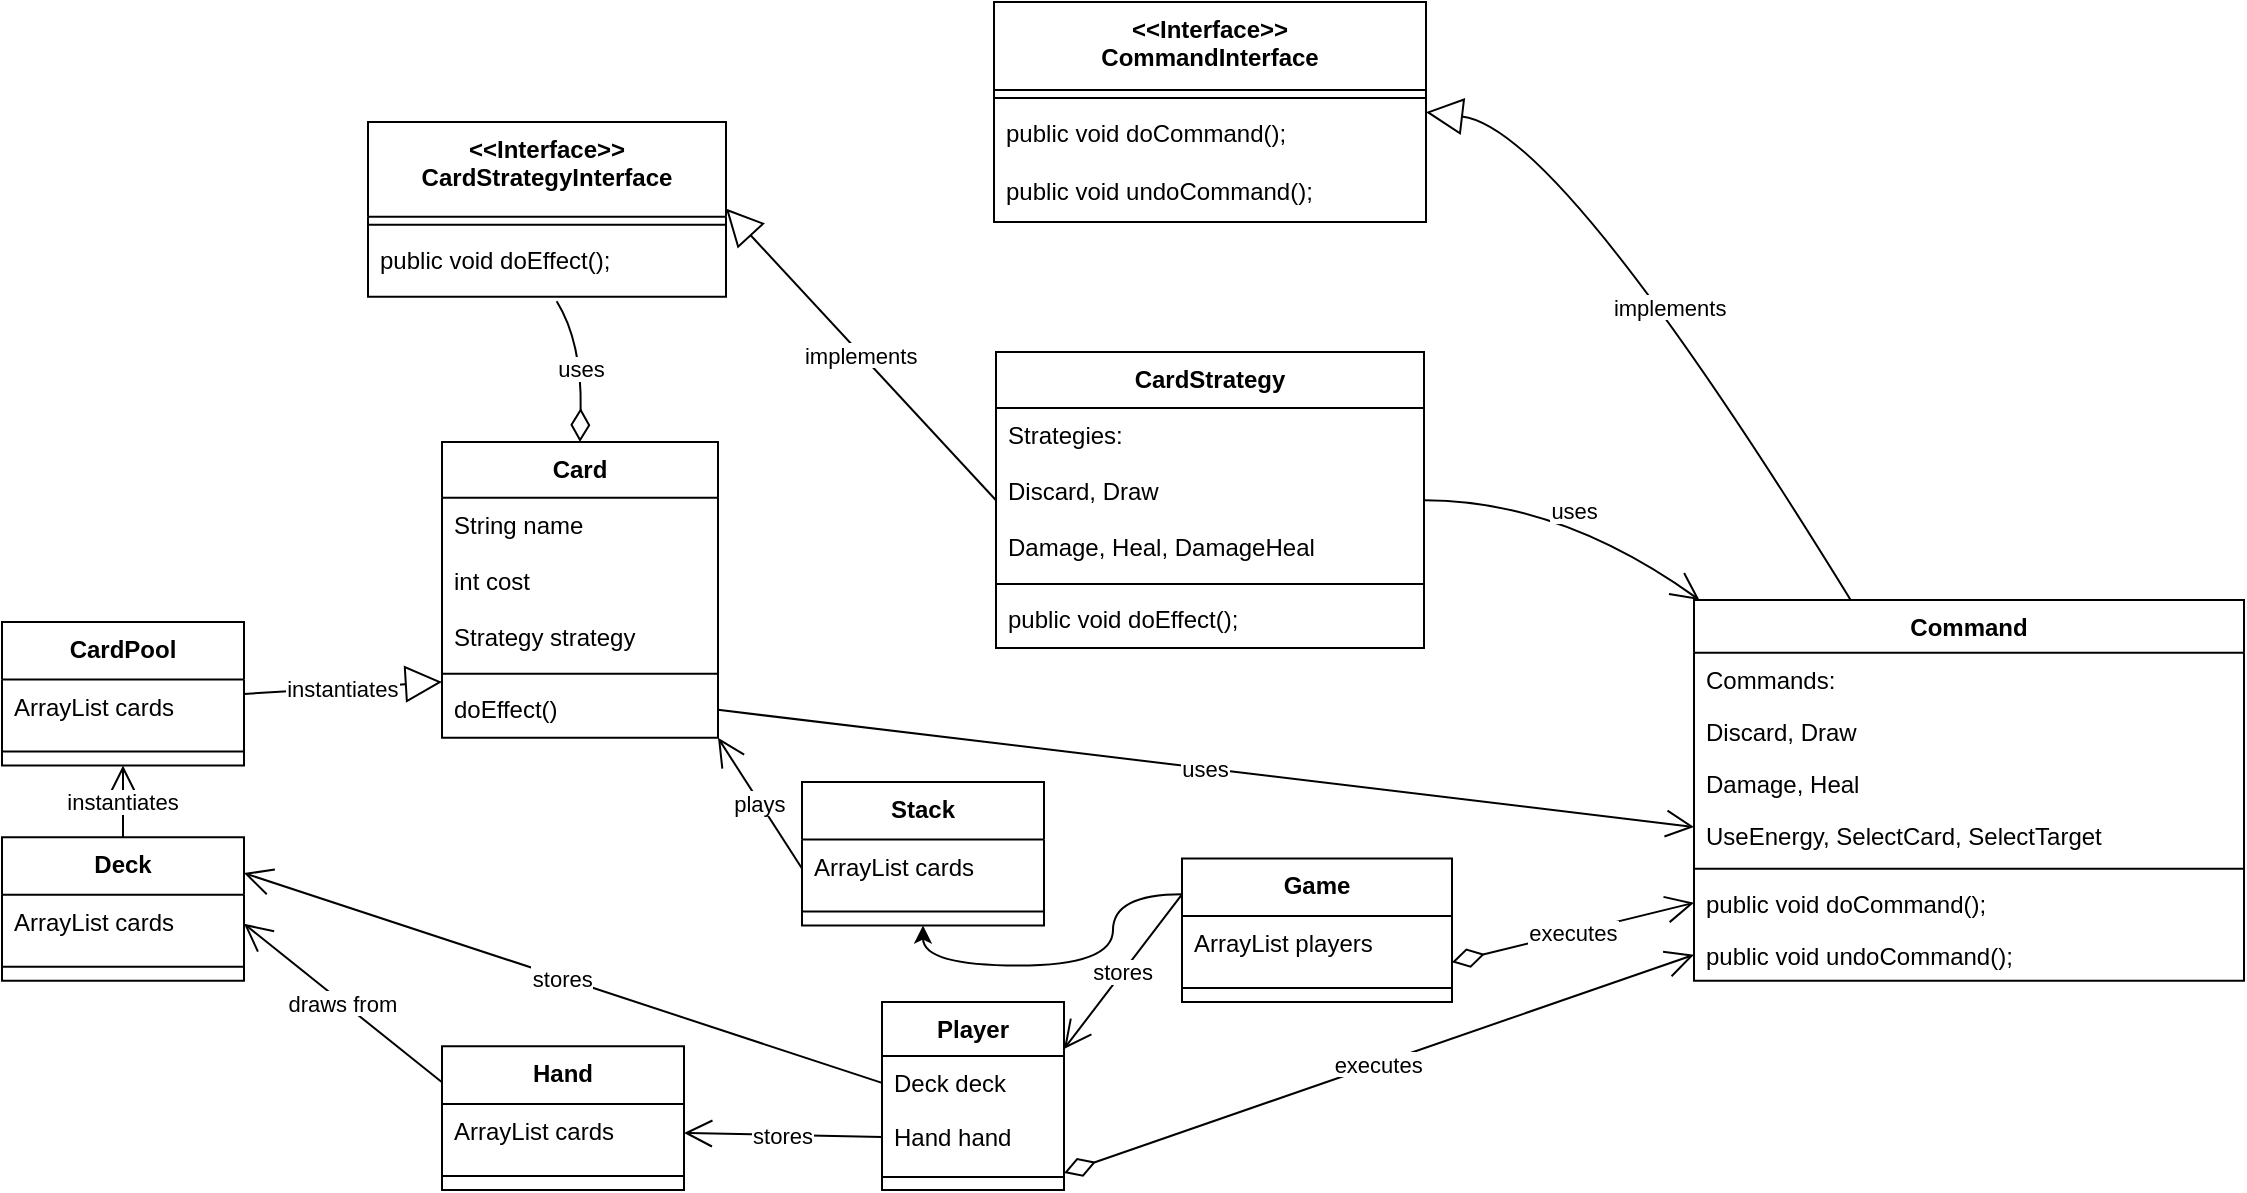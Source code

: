 <mxfile version="22.1.4" type="github">
  <diagram name="Page-1" id="F1FoJTrAIM6n6KeIMB_y">
    <mxGraphModel dx="385" dy="624" grid="1" gridSize="10" guides="1" tooltips="1" connect="1" arrows="1" fold="1" page="1" pageScale="1" pageWidth="850" pageHeight="1100" math="0" shadow="0">
      <root>
        <mxCell id="0" />
        <mxCell id="1" parent="0" />
        <mxCell id="YMwNeHdUEHDjdkbAeV3h-63" style="edgeStyle=orthogonalEdgeStyle;orthogonalLoop=1;jettySize=auto;html=1;exitX=0;exitY=0.25;exitDx=0;exitDy=0;entryX=0.5;entryY=1;entryDx=0;entryDy=0;curved=1;" edge="1" parent="1" source="YMwNeHdUEHDjdkbAeV3h-44" target="YMwNeHdUEHDjdkbAeV3h-28">
          <mxGeometry relative="1" as="geometry" />
        </mxCell>
        <mxCell id="YMwNeHdUEHDjdkbAeV3h-1" value="&lt;&lt;Interface&gt;&gt;&#xa;CommandInterface" style="swimlane;fontStyle=1;align=center;verticalAlign=top;childLayout=stackLayout;horizontal=1;startSize=43.95;horizontalStack=0;resizeParent=1;resizeParentMax=0;resizeLast=0;collapsible=0;marginBottom=0;" vertex="1" parent="1">
          <mxGeometry x="1726" y="20" width="216" height="109.95" as="geometry" />
        </mxCell>
        <mxCell id="YMwNeHdUEHDjdkbAeV3h-2" style="line;strokeWidth=1;fillColor=none;align=left;verticalAlign=middle;spacingTop=-1;spacingLeft=3;spacingRight=3;rotatable=0;labelPosition=right;points=[];portConstraint=eastwest;strokeColor=inherit;" vertex="1" parent="YMwNeHdUEHDjdkbAeV3h-1">
          <mxGeometry y="43.95" width="216" height="8" as="geometry" />
        </mxCell>
        <mxCell id="YMwNeHdUEHDjdkbAeV3h-3" value="public void doCommand();" style="text;strokeColor=none;fillColor=none;align=left;verticalAlign=top;spacingLeft=4;spacingRight=4;overflow=hidden;rotatable=0;points=[[0,0.5],[1,0.5]];portConstraint=eastwest;" vertex="1" parent="YMwNeHdUEHDjdkbAeV3h-1">
          <mxGeometry y="51.95" width="216" height="29" as="geometry" />
        </mxCell>
        <mxCell id="YMwNeHdUEHDjdkbAeV3h-4" value="public void undoCommand();" style="text;strokeColor=none;fillColor=none;align=left;verticalAlign=top;spacingLeft=4;spacingRight=4;overflow=hidden;rotatable=0;points=[[0,0.5],[1,0.5]];portConstraint=eastwest;" vertex="1" parent="YMwNeHdUEHDjdkbAeV3h-1">
          <mxGeometry y="80.95" width="216" height="29" as="geometry" />
        </mxCell>
        <mxCell id="YMwNeHdUEHDjdkbAeV3h-5" value="Command" style="swimlane;fontStyle=1;align=center;verticalAlign=top;childLayout=stackLayout;horizontal=1;startSize=26.39;horizontalStack=0;resizeParent=1;resizeParentMax=0;resizeLast=0;collapsible=0;marginBottom=0;" vertex="1" parent="1">
          <mxGeometry x="2076" y="319" width="275" height="190.39" as="geometry" />
        </mxCell>
        <mxCell id="YMwNeHdUEHDjdkbAeV3h-6" value="Commands:" style="text;strokeColor=none;fillColor=none;align=left;verticalAlign=top;spacingLeft=4;spacingRight=4;overflow=hidden;rotatable=0;points=[[0,0.5],[1,0.5]];portConstraint=eastwest;" vertex="1" parent="YMwNeHdUEHDjdkbAeV3h-5">
          <mxGeometry y="26.39" width="275" height="26" as="geometry" />
        </mxCell>
        <mxCell id="YMwNeHdUEHDjdkbAeV3h-7" value="Discard, Draw" style="text;strokeColor=none;fillColor=none;align=left;verticalAlign=top;spacingLeft=4;spacingRight=4;overflow=hidden;rotatable=0;points=[[0,0.5],[1,0.5]];portConstraint=eastwest;" vertex="1" parent="YMwNeHdUEHDjdkbAeV3h-5">
          <mxGeometry y="52.39" width="275" height="26" as="geometry" />
        </mxCell>
        <mxCell id="YMwNeHdUEHDjdkbAeV3h-8" value="Damage, Heal" style="text;strokeColor=none;fillColor=none;align=left;verticalAlign=top;spacingLeft=4;spacingRight=4;overflow=hidden;rotatable=0;points=[[0,0.5],[1,0.5]];portConstraint=eastwest;" vertex="1" parent="YMwNeHdUEHDjdkbAeV3h-5">
          <mxGeometry y="78.39" width="275" height="26" as="geometry" />
        </mxCell>
        <mxCell id="YMwNeHdUEHDjdkbAeV3h-9" value="UseEnergy, SelectCard, SelectTarget" style="text;strokeColor=none;fillColor=none;align=left;verticalAlign=top;spacingLeft=4;spacingRight=4;overflow=hidden;rotatable=0;points=[[0,0.5],[1,0.5]];portConstraint=eastwest;" vertex="1" parent="YMwNeHdUEHDjdkbAeV3h-5">
          <mxGeometry y="104.39" width="275" height="26" as="geometry" />
        </mxCell>
        <mxCell id="YMwNeHdUEHDjdkbAeV3h-10" style="line;strokeWidth=1;fillColor=none;align=left;verticalAlign=middle;spacingTop=-1;spacingLeft=3;spacingRight=3;rotatable=0;labelPosition=right;points=[];portConstraint=eastwest;strokeColor=inherit;" vertex="1" parent="YMwNeHdUEHDjdkbAeV3h-5">
          <mxGeometry y="130.39" width="275" height="8" as="geometry" />
        </mxCell>
        <mxCell id="YMwNeHdUEHDjdkbAeV3h-11" value="public void doCommand();" style="text;strokeColor=none;fillColor=none;align=left;verticalAlign=top;spacingLeft=4;spacingRight=4;overflow=hidden;rotatable=0;points=[[0,0.5],[1,0.5]];portConstraint=eastwest;" vertex="1" parent="YMwNeHdUEHDjdkbAeV3h-5">
          <mxGeometry y="138.39" width="275" height="26" as="geometry" />
        </mxCell>
        <mxCell id="YMwNeHdUEHDjdkbAeV3h-12" value="public void undoCommand();" style="text;strokeColor=none;fillColor=none;align=left;verticalAlign=top;spacingLeft=4;spacingRight=4;overflow=hidden;rotatable=0;points=[[0,0.5],[1,0.5]];portConstraint=eastwest;" vertex="1" parent="YMwNeHdUEHDjdkbAeV3h-5">
          <mxGeometry y="164.39" width="275" height="26" as="geometry" />
        </mxCell>
        <mxCell id="YMwNeHdUEHDjdkbAeV3h-13" value="&lt;&lt;Interface&gt;&gt;&#xa;CardStrategyInterface" style="swimlane;fontStyle=1;align=center;verticalAlign=top;childLayout=stackLayout;horizontal=1;startSize=47.333;horizontalStack=0;resizeParent=1;resizeParentMax=0;resizeLast=0;collapsible=0;marginBottom=0;" vertex="1" parent="1">
          <mxGeometry x="1413" y="80" width="179" height="87.333" as="geometry" />
        </mxCell>
        <mxCell id="YMwNeHdUEHDjdkbAeV3h-14" style="line;strokeWidth=1;fillColor=none;align=left;verticalAlign=middle;spacingTop=-1;spacingLeft=3;spacingRight=3;rotatable=0;labelPosition=right;points=[];portConstraint=eastwest;strokeColor=inherit;" vertex="1" parent="YMwNeHdUEHDjdkbAeV3h-13">
          <mxGeometry y="47.333" width="179" height="8" as="geometry" />
        </mxCell>
        <mxCell id="YMwNeHdUEHDjdkbAeV3h-15" value="public void doEffect();" style="text;strokeColor=none;fillColor=none;align=left;verticalAlign=top;spacingLeft=4;spacingRight=4;overflow=hidden;rotatable=0;points=[[0,0.5],[1,0.5]];portConstraint=eastwest;" vertex="1" parent="YMwNeHdUEHDjdkbAeV3h-13">
          <mxGeometry y="55.333" width="179" height="32" as="geometry" />
        </mxCell>
        <mxCell id="YMwNeHdUEHDjdkbAeV3h-16" value="CardStrategy" style="swimlane;fontStyle=1;align=center;verticalAlign=top;childLayout=stackLayout;horizontal=1;startSize=27.96;horizontalStack=0;resizeParent=1;resizeParentMax=0;resizeLast=0;collapsible=0;marginBottom=0;" vertex="1" parent="1">
          <mxGeometry x="1727" y="195" width="214" height="147.96" as="geometry" />
        </mxCell>
        <mxCell id="YMwNeHdUEHDjdkbAeV3h-17" value="Strategies:" style="text;strokeColor=none;fillColor=none;align=left;verticalAlign=top;spacingLeft=4;spacingRight=4;overflow=hidden;rotatable=0;points=[[0,0.5],[1,0.5]];portConstraint=eastwest;" vertex="1" parent="YMwNeHdUEHDjdkbAeV3h-16">
          <mxGeometry y="27.96" width="214" height="28" as="geometry" />
        </mxCell>
        <mxCell id="YMwNeHdUEHDjdkbAeV3h-18" value="Discard, Draw" style="text;strokeColor=none;fillColor=none;align=left;verticalAlign=top;spacingLeft=4;spacingRight=4;overflow=hidden;rotatable=0;points=[[0,0.5],[1,0.5]];portConstraint=eastwest;" vertex="1" parent="YMwNeHdUEHDjdkbAeV3h-16">
          <mxGeometry y="55.96" width="214" height="28" as="geometry" />
        </mxCell>
        <mxCell id="YMwNeHdUEHDjdkbAeV3h-19" value="Damage, Heal, DamageHeal" style="text;strokeColor=none;fillColor=none;align=left;verticalAlign=top;spacingLeft=4;spacingRight=4;overflow=hidden;rotatable=0;points=[[0,0.5],[1,0.5]];portConstraint=eastwest;" vertex="1" parent="YMwNeHdUEHDjdkbAeV3h-16">
          <mxGeometry y="83.96" width="214" height="28" as="geometry" />
        </mxCell>
        <mxCell id="YMwNeHdUEHDjdkbAeV3h-20" style="line;strokeWidth=1;fillColor=none;align=left;verticalAlign=middle;spacingTop=-1;spacingLeft=3;spacingRight=3;rotatable=0;labelPosition=right;points=[];portConstraint=eastwest;strokeColor=inherit;" vertex="1" parent="YMwNeHdUEHDjdkbAeV3h-16">
          <mxGeometry y="111.96" width="214" height="8" as="geometry" />
        </mxCell>
        <mxCell id="YMwNeHdUEHDjdkbAeV3h-21" value="public void doEffect();" style="text;strokeColor=none;fillColor=none;align=left;verticalAlign=top;spacingLeft=4;spacingRight=4;overflow=hidden;rotatable=0;points=[[0,0.5],[1,0.5]];portConstraint=eastwest;" vertex="1" parent="YMwNeHdUEHDjdkbAeV3h-16">
          <mxGeometry y="119.96" width="214" height="28" as="geometry" />
        </mxCell>
        <mxCell id="YMwNeHdUEHDjdkbAeV3h-22" value="Card" style="swimlane;fontStyle=1;align=center;verticalAlign=top;childLayout=stackLayout;horizontal=1;startSize=27.927;horizontalStack=0;resizeParent=1;resizeParentMax=0;resizeLast=0;collapsible=0;marginBottom=0;" vertex="1" parent="1">
          <mxGeometry x="1450" y="240" width="138" height="147.927" as="geometry" />
        </mxCell>
        <mxCell id="YMwNeHdUEHDjdkbAeV3h-23" value="String name" style="text;strokeColor=none;fillColor=none;align=left;verticalAlign=top;spacingLeft=4;spacingRight=4;overflow=hidden;rotatable=0;points=[[0,0.5],[1,0.5]];portConstraint=eastwest;" vertex="1" parent="YMwNeHdUEHDjdkbAeV3h-22">
          <mxGeometry y="27.927" width="138" height="28" as="geometry" />
        </mxCell>
        <mxCell id="YMwNeHdUEHDjdkbAeV3h-24" value="int cost" style="text;strokeColor=none;fillColor=none;align=left;verticalAlign=top;spacingLeft=4;spacingRight=4;overflow=hidden;rotatable=0;points=[[0,0.5],[1,0.5]];portConstraint=eastwest;" vertex="1" parent="YMwNeHdUEHDjdkbAeV3h-22">
          <mxGeometry y="55.927" width="138" height="28" as="geometry" />
        </mxCell>
        <mxCell id="YMwNeHdUEHDjdkbAeV3h-25" value="Strategy strategy" style="text;strokeColor=none;fillColor=none;align=left;verticalAlign=top;spacingLeft=4;spacingRight=4;overflow=hidden;rotatable=0;points=[[0,0.5],[1,0.5]];portConstraint=eastwest;" vertex="1" parent="YMwNeHdUEHDjdkbAeV3h-22">
          <mxGeometry y="83.927" width="138" height="28" as="geometry" />
        </mxCell>
        <mxCell id="YMwNeHdUEHDjdkbAeV3h-26" style="line;strokeWidth=1;fillColor=none;align=left;verticalAlign=middle;spacingTop=-1;spacingLeft=3;spacingRight=3;rotatable=0;labelPosition=right;points=[];portConstraint=eastwest;strokeColor=inherit;" vertex="1" parent="YMwNeHdUEHDjdkbAeV3h-22">
          <mxGeometry y="111.927" width="138" height="8" as="geometry" />
        </mxCell>
        <mxCell id="YMwNeHdUEHDjdkbAeV3h-27" value="doEffect()" style="text;strokeColor=none;fillColor=none;align=left;verticalAlign=top;spacingLeft=4;spacingRight=4;overflow=hidden;rotatable=0;points=[[0,0.5],[1,0.5]];portConstraint=eastwest;" vertex="1" parent="YMwNeHdUEHDjdkbAeV3h-22">
          <mxGeometry y="119.927" width="138" height="28" as="geometry" />
        </mxCell>
        <mxCell id="YMwNeHdUEHDjdkbAeV3h-28" value="Stack" style="swimlane;fontStyle=1;align=center;verticalAlign=top;childLayout=stackLayout;horizontal=1;startSize=28.787;horizontalStack=0;resizeParent=1;resizeParentMax=0;resizeLast=0;collapsible=0;marginBottom=0;" vertex="1" parent="1">
          <mxGeometry x="1630" y="410.0" width="121" height="71.787" as="geometry" />
        </mxCell>
        <mxCell id="YMwNeHdUEHDjdkbAeV3h-29" value="ArrayList cards" style="text;strokeColor=none;fillColor=none;align=left;verticalAlign=top;spacingLeft=4;spacingRight=4;overflow=hidden;rotatable=0;points=[[0,0.5],[1,0.5]];portConstraint=eastwest;" vertex="1" parent="YMwNeHdUEHDjdkbAeV3h-28">
          <mxGeometry y="28.787" width="121" height="29" as="geometry" />
        </mxCell>
        <mxCell id="YMwNeHdUEHDjdkbAeV3h-30" style="line;strokeWidth=1;fillColor=none;align=left;verticalAlign=middle;spacingTop=-1;spacingLeft=3;spacingRight=3;rotatable=0;labelPosition=right;points=[];portConstraint=eastwest;strokeColor=inherit;" vertex="1" parent="YMwNeHdUEHDjdkbAeV3h-28">
          <mxGeometry y="57.787" width="121" height="14" as="geometry" />
        </mxCell>
        <mxCell id="YMwNeHdUEHDjdkbAeV3h-31" value="CardPool" style="swimlane;fontStyle=1;align=center;verticalAlign=top;childLayout=stackLayout;horizontal=1;startSize=28.787;horizontalStack=0;resizeParent=1;resizeParentMax=0;resizeLast=0;collapsible=0;marginBottom=0;" vertex="1" parent="1">
          <mxGeometry x="1230" y="330" width="121" height="71.787" as="geometry" />
        </mxCell>
        <mxCell id="YMwNeHdUEHDjdkbAeV3h-32" value="ArrayList cards" style="text;strokeColor=none;fillColor=none;align=left;verticalAlign=top;spacingLeft=4;spacingRight=4;overflow=hidden;rotatable=0;points=[[0,0.5],[1,0.5]];portConstraint=eastwest;" vertex="1" parent="YMwNeHdUEHDjdkbAeV3h-31">
          <mxGeometry y="28.787" width="121" height="29" as="geometry" />
        </mxCell>
        <mxCell id="YMwNeHdUEHDjdkbAeV3h-33" style="line;strokeWidth=1;fillColor=none;align=left;verticalAlign=middle;spacingTop=-1;spacingLeft=3;spacingRight=3;rotatable=0;labelPosition=right;points=[];portConstraint=eastwest;strokeColor=inherit;" vertex="1" parent="YMwNeHdUEHDjdkbAeV3h-31">
          <mxGeometry y="57.787" width="121" height="14" as="geometry" />
        </mxCell>
        <mxCell id="YMwNeHdUEHDjdkbAeV3h-34" value="Deck" style="swimlane;fontStyle=1;align=center;verticalAlign=top;childLayout=stackLayout;horizontal=1;startSize=28.787;horizontalStack=0;resizeParent=1;resizeParentMax=0;resizeLast=0;collapsible=0;marginBottom=0;" vertex="1" parent="1">
          <mxGeometry x="1230" y="437.6" width="121" height="71.787" as="geometry" />
        </mxCell>
        <mxCell id="YMwNeHdUEHDjdkbAeV3h-35" value="ArrayList cards" style="text;strokeColor=none;fillColor=none;align=left;verticalAlign=top;spacingLeft=4;spacingRight=4;overflow=hidden;rotatable=0;points=[[0,0.5],[1,0.5]];portConstraint=eastwest;" vertex="1" parent="YMwNeHdUEHDjdkbAeV3h-34">
          <mxGeometry y="28.787" width="121" height="29" as="geometry" />
        </mxCell>
        <mxCell id="YMwNeHdUEHDjdkbAeV3h-36" style="line;strokeWidth=1;fillColor=none;align=left;verticalAlign=middle;spacingTop=-1;spacingLeft=3;spacingRight=3;rotatable=0;labelPosition=right;points=[];portConstraint=eastwest;strokeColor=inherit;" vertex="1" parent="YMwNeHdUEHDjdkbAeV3h-34">
          <mxGeometry y="57.787" width="121" height="14" as="geometry" />
        </mxCell>
        <mxCell id="YMwNeHdUEHDjdkbAeV3h-37" value="Hand" style="swimlane;fontStyle=1;align=center;verticalAlign=top;childLayout=stackLayout;horizontal=1;startSize=28.787;horizontalStack=0;resizeParent=1;resizeParentMax=0;resizeLast=0;collapsible=0;marginBottom=0;flipH=0;" vertex="1" parent="1">
          <mxGeometry x="1450" y="542.18" width="121" height="71.787" as="geometry" />
        </mxCell>
        <mxCell id="YMwNeHdUEHDjdkbAeV3h-38" value="ArrayList cards" style="text;strokeColor=none;fillColor=none;align=left;verticalAlign=top;spacingLeft=4;spacingRight=4;overflow=hidden;rotatable=0;points=[[0,0.5],[1,0.5]];portConstraint=eastwest;" vertex="1" parent="YMwNeHdUEHDjdkbAeV3h-37">
          <mxGeometry y="28.787" width="121" height="29" as="geometry" />
        </mxCell>
        <mxCell id="YMwNeHdUEHDjdkbAeV3h-39" style="line;strokeWidth=1;fillColor=none;align=left;verticalAlign=middle;spacingTop=-1;spacingLeft=3;spacingRight=3;rotatable=0;labelPosition=right;points=[];portConstraint=eastwest;strokeColor=inherit;" vertex="1" parent="YMwNeHdUEHDjdkbAeV3h-37">
          <mxGeometry y="57.787" width="121" height="14" as="geometry" />
        </mxCell>
        <mxCell id="YMwNeHdUEHDjdkbAeV3h-40" value="Player" style="swimlane;fontStyle=1;align=center;verticalAlign=top;childLayout=stackLayout;horizontal=1;startSize=26.962;horizontalStack=0;resizeParent=1;resizeParentMax=0;resizeLast=0;collapsible=0;marginBottom=0;flipH=0;" vertex="1" parent="1">
          <mxGeometry x="1670" y="520.0" width="91" height="93.962" as="geometry" />
        </mxCell>
        <mxCell id="YMwNeHdUEHDjdkbAeV3h-42" value="Deck deck" style="text;strokeColor=none;fillColor=none;align=left;verticalAlign=top;spacingLeft=4;spacingRight=4;overflow=hidden;rotatable=0;points=[[0,0.5],[1,0.5]];portConstraint=eastwest;" vertex="1" parent="YMwNeHdUEHDjdkbAeV3h-40">
          <mxGeometry y="26.962" width="91" height="27" as="geometry" />
        </mxCell>
        <mxCell id="YMwNeHdUEHDjdkbAeV3h-41" value="Hand hand" style="text;strokeColor=none;fillColor=none;align=left;verticalAlign=top;spacingLeft=4;spacingRight=4;overflow=hidden;rotatable=0;points=[[0,0.5],[1,0.5]];portConstraint=eastwest;" vertex="1" parent="YMwNeHdUEHDjdkbAeV3h-40">
          <mxGeometry y="53.962" width="91" height="27" as="geometry" />
        </mxCell>
        <mxCell id="YMwNeHdUEHDjdkbAeV3h-43" style="line;strokeWidth=1;fillColor=none;align=left;verticalAlign=middle;spacingTop=-1;spacingLeft=3;spacingRight=3;rotatable=0;labelPosition=right;points=[];portConstraint=eastwest;strokeColor=inherit;" vertex="1" parent="YMwNeHdUEHDjdkbAeV3h-40">
          <mxGeometry y="80.962" width="91" height="13" as="geometry" />
        </mxCell>
        <mxCell id="YMwNeHdUEHDjdkbAeV3h-44" value="Game" style="swimlane;fontStyle=1;align=center;verticalAlign=top;childLayout=stackLayout;horizontal=1;startSize=28.787;horizontalStack=0;resizeParent=1;resizeParentMax=0;resizeLast=0;collapsible=0;marginBottom=0;flipH=0;" vertex="1" parent="1">
          <mxGeometry x="1820" y="448.21" width="135" height="71.787" as="geometry" />
        </mxCell>
        <mxCell id="YMwNeHdUEHDjdkbAeV3h-45" value="ArrayList players" style="text;strokeColor=none;fillColor=none;align=left;verticalAlign=top;spacingLeft=4;spacingRight=4;overflow=hidden;rotatable=0;points=[[0,0.5],[1,0.5]];portConstraint=eastwest;" vertex="1" parent="YMwNeHdUEHDjdkbAeV3h-44">
          <mxGeometry y="28.787" width="135" height="29" as="geometry" />
        </mxCell>
        <mxCell id="YMwNeHdUEHDjdkbAeV3h-46" style="line;strokeWidth=1;fillColor=none;align=left;verticalAlign=middle;spacingTop=-1;spacingLeft=3;spacingRight=3;rotatable=0;labelPosition=right;points=[];portConstraint=eastwest;strokeColor=inherit;" vertex="1" parent="YMwNeHdUEHDjdkbAeV3h-44">
          <mxGeometry y="57.787" width="135" height="14" as="geometry" />
        </mxCell>
        <mxCell id="YMwNeHdUEHDjdkbAeV3h-47" value="implements" style="curved=1;startArrow=block;startSize=16;startFill=0;endArrow=none;exitX=1.0;exitY=0.501;entryX=0.284;entryY=-0.002;rounded=0;" edge="1" parent="1" source="YMwNeHdUEHDjdkbAeV3h-1" target="YMwNeHdUEHDjdkbAeV3h-5">
          <mxGeometry relative="1" as="geometry">
            <Array as="points">
              <mxPoint x="2009" y="83" />
            </Array>
          </mxGeometry>
        </mxCell>
        <mxCell id="YMwNeHdUEHDjdkbAeV3h-48" value="implements" style="curved=1;startArrow=block;startSize=16;startFill=0;endArrow=none;exitX=1.002;exitY=0.496;entryX=-0.0;entryY=0.501;rounded=0;" edge="1" parent="1" source="YMwNeHdUEHDjdkbAeV3h-13" target="YMwNeHdUEHDjdkbAeV3h-16">
          <mxGeometry relative="1" as="geometry">
            <Array as="points" />
          </mxGeometry>
        </mxCell>
        <mxCell id="YMwNeHdUEHDjdkbAeV3h-49" value="uses" style="curved=1;startArrow=none;endArrow=open;endSize=12;exitX=1.001;exitY=0.501;entryX=0.008;entryY=-0.002;rounded=0;" edge="1" parent="1" source="YMwNeHdUEHDjdkbAeV3h-16" target="YMwNeHdUEHDjdkbAeV3h-5">
          <mxGeometry relative="1" as="geometry">
            <Array as="points">
              <mxPoint x="2009" y="269" />
            </Array>
          </mxGeometry>
        </mxCell>
        <mxCell id="YMwNeHdUEHDjdkbAeV3h-50" value="uses" style="curved=1;startArrow=diamondThin;startSize=14;startFill=0;endArrow=none;exitX=0.5;exitY=0;entryX=0.527;entryY=1.071;rounded=0;exitDx=0;exitDy=0;entryDx=0;entryDy=0;entryPerimeter=0;" edge="1" parent="1" source="YMwNeHdUEHDjdkbAeV3h-22" target="YMwNeHdUEHDjdkbAeV3h-15">
          <mxGeometry relative="1" as="geometry">
            <Array as="points">
              <mxPoint x="1520" y="190" />
            </Array>
          </mxGeometry>
        </mxCell>
        <mxCell id="YMwNeHdUEHDjdkbAeV3h-51" value="uses" style="curved=1;startArrow=none;endArrow=open;endSize=12;exitX=1;exitY=0.5;entryX=-0.0;entryY=0.596;rounded=0;exitDx=0;exitDy=0;" edge="1" parent="1" source="YMwNeHdUEHDjdkbAeV3h-27" target="YMwNeHdUEHDjdkbAeV3h-5">
          <mxGeometry relative="1" as="geometry" />
        </mxCell>
        <mxCell id="YMwNeHdUEHDjdkbAeV3h-52" value="plays" style="curved=1;startArrow=none;endArrow=open;endSize=12;exitX=0;exitY=0.5;entryX=1;entryY=1;rounded=0;exitDx=0;exitDy=0;entryDx=0;entryDy=0;" edge="1" parent="1" source="YMwNeHdUEHDjdkbAeV3h-29" target="YMwNeHdUEHDjdkbAeV3h-22">
          <mxGeometry relative="1" as="geometry" />
        </mxCell>
        <mxCell id="YMwNeHdUEHDjdkbAeV3h-53" value="instantiates" style="curved=1;startArrow=none;endArrow=block;endSize=16;endFill=0;exitX=1.007;exitY=0.501;entryX=-0.0;entryY=0.811;rounded=0;" edge="1" parent="1" source="YMwNeHdUEHDjdkbAeV3h-31" target="YMwNeHdUEHDjdkbAeV3h-22">
          <mxGeometry relative="1" as="geometry" />
        </mxCell>
        <mxCell id="YMwNeHdUEHDjdkbAeV3h-54" value="instantiates" style="curved=1;startArrow=none;endArrow=open;endSize=12;exitX=0.5;exitY=0;entryX=0.5;entryY=1;rounded=0;exitDx=0;exitDy=0;entryDx=0;entryDy=0;" edge="1" parent="1" source="YMwNeHdUEHDjdkbAeV3h-34" target="YMwNeHdUEHDjdkbAeV3h-31">
          <mxGeometry relative="1" as="geometry">
            <Array as="points" />
          </mxGeometry>
        </mxCell>
        <mxCell id="YMwNeHdUEHDjdkbAeV3h-55" value="draws from" style="curved=1;startArrow=none;endArrow=open;endSize=12;exitX=0;exitY=0.25;entryX=1;entryY=0.5;rounded=0;exitDx=0;exitDy=0;entryDx=0;entryDy=0;" edge="1" parent="1" source="YMwNeHdUEHDjdkbAeV3h-37" target="YMwNeHdUEHDjdkbAeV3h-35">
          <mxGeometry relative="1" as="geometry" />
        </mxCell>
        <mxCell id="YMwNeHdUEHDjdkbAeV3h-56" value="stores" style="curved=1;startArrow=none;endArrow=open;endSize=12;exitX=0;exitY=0.5;entryX=1;entryY=0.5;rounded=0;entryDx=0;entryDy=0;exitDx=0;exitDy=0;" edge="1" parent="1" source="YMwNeHdUEHDjdkbAeV3h-41" target="YMwNeHdUEHDjdkbAeV3h-38">
          <mxGeometry relative="1" as="geometry" />
        </mxCell>
        <mxCell id="YMwNeHdUEHDjdkbAeV3h-57" value="stores" style="curved=1;startArrow=none;endArrow=open;endSize=12;exitX=0;exitY=0.5;entryX=1;entryY=0.25;rounded=0;entryDx=0;entryDy=0;exitDx=0;exitDy=0;" edge="1" parent="1" source="YMwNeHdUEHDjdkbAeV3h-42" target="YMwNeHdUEHDjdkbAeV3h-34">
          <mxGeometry relative="1" as="geometry" />
        </mxCell>
        <mxCell id="YMwNeHdUEHDjdkbAeV3h-58" value="executes" style="curved=1;startArrow=diamondThin;startSize=14;startFill=0;endArrow=open;endSize=12;exitX=0.998;exitY=0.908;entryX=0;entryY=0.5;rounded=0;entryDx=0;entryDy=0;" edge="1" parent="1" source="YMwNeHdUEHDjdkbAeV3h-40" target="YMwNeHdUEHDjdkbAeV3h-12">
          <mxGeometry relative="1" as="geometry" />
        </mxCell>
        <mxCell id="YMwNeHdUEHDjdkbAeV3h-59" value="executes" style="curved=1;startArrow=diamondThin;startSize=14;startFill=0;endArrow=open;endSize=12;exitX=0.999;exitY=0.722;rounded=0;strokeColor=default;entryX=0;entryY=0.5;entryDx=0;entryDy=0;" edge="1" parent="1" source="YMwNeHdUEHDjdkbAeV3h-44" target="YMwNeHdUEHDjdkbAeV3h-11">
          <mxGeometry relative="1" as="geometry">
            <mxPoint x="2000" y="460" as="targetPoint" />
          </mxGeometry>
        </mxCell>
        <mxCell id="YMwNeHdUEHDjdkbAeV3h-60" value="stores" style="curved=1;startArrow=none;endArrow=open;endSize=12;exitX=0;exitY=0.25;entryX=1;entryY=0.25;rounded=0;exitDx=0;exitDy=0;entryDx=0;entryDy=0;" edge="1" parent="1" source="YMwNeHdUEHDjdkbAeV3h-44" target="YMwNeHdUEHDjdkbAeV3h-40">
          <mxGeometry relative="1" as="geometry" />
        </mxCell>
      </root>
    </mxGraphModel>
  </diagram>
</mxfile>
